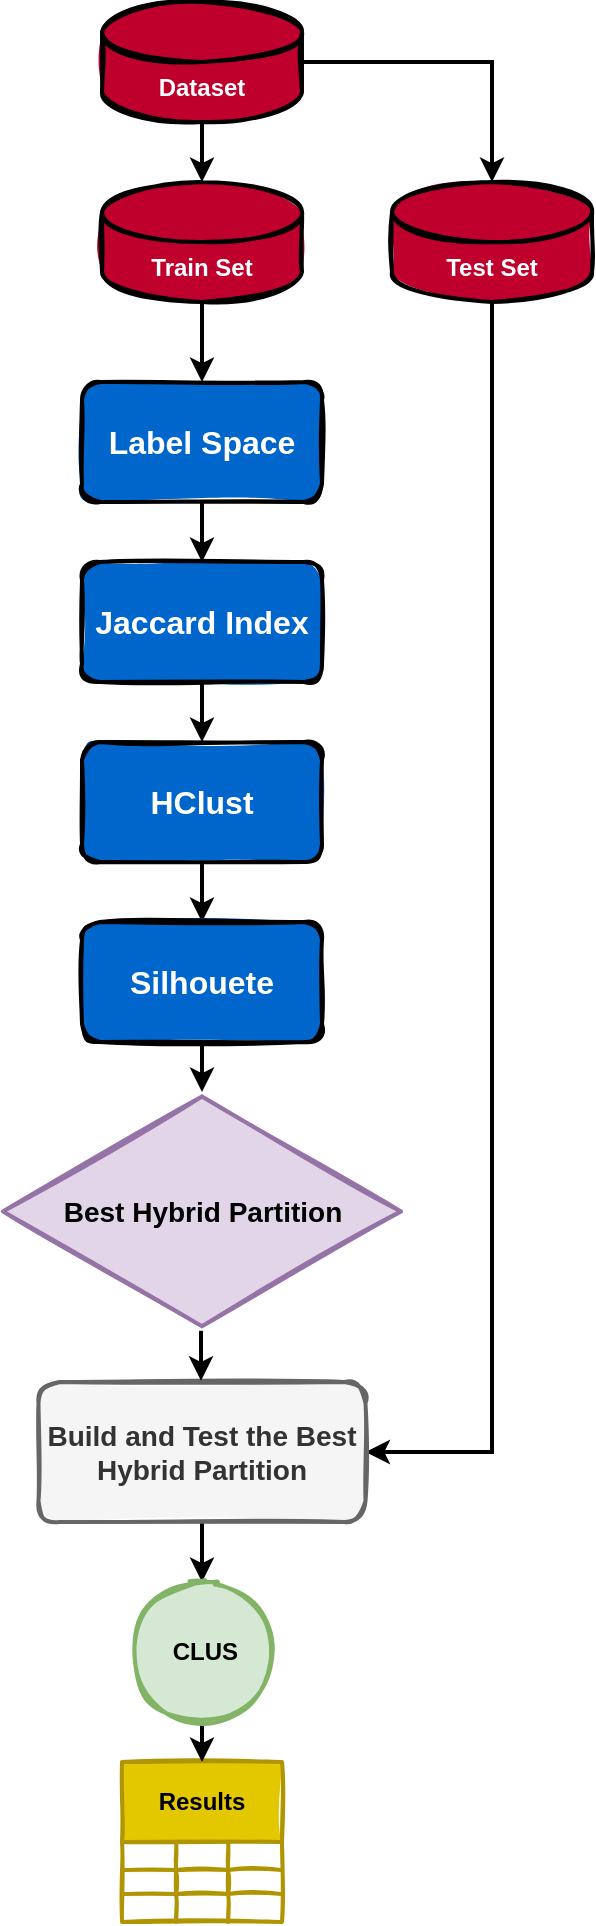 <mxfile version="14.6.13" type="device"><diagram id="-QYDIm0tsiQuK-V-cHBM" name="Página-1"><mxGraphModel dx="1422" dy="822" grid="1" gridSize="10" guides="1" tooltips="1" connect="1" arrows="1" fold="1" page="1" pageScale="1" pageWidth="827" pageHeight="1169" math="0" shadow="0"><root><mxCell id="0"/><mxCell id="1" parent="0"/><mxCell id="Z5TqRd6HQiOi5LFkE9WK-3" style="edgeStyle=orthogonalEdgeStyle;rounded=0;orthogonalLoop=1;jettySize=auto;html=1;exitX=0.5;exitY=1;exitDx=0;exitDy=0;exitPerimeter=0;entryX=0.5;entryY=0;entryDx=0;entryDy=0;entryPerimeter=0;strokeWidth=2;" parent="1" source="liw2olCXuKr_KzRgP2FB-1" target="liw2olCXuKr_KzRgP2FB-2" edge="1"><mxGeometry relative="1" as="geometry"/></mxCell><mxCell id="Z5TqRd6HQiOi5LFkE9WK-6" style="edgeStyle=orthogonalEdgeStyle;rounded=0;orthogonalLoop=1;jettySize=auto;html=1;exitX=1;exitY=0.5;exitDx=0;exitDy=0;exitPerimeter=0;entryX=0.5;entryY=0;entryDx=0;entryDy=0;entryPerimeter=0;strokeWidth=2;" parent="1" source="liw2olCXuKr_KzRgP2FB-1" target="liw2olCXuKr_KzRgP2FB-3" edge="1"><mxGeometry relative="1" as="geometry"/></mxCell><mxCell id="liw2olCXuKr_KzRgP2FB-1" value="Dataset" style="shape=cylinder3;whiteSpace=wrap;html=1;boundedLbl=1;backgroundOutline=1;size=15;fillColor=#BF002C;strokeColor=#000000;strokeWidth=2;sketch=1;fillWeight=2;hachureGap=8;fillStyle=solid;fontStyle=1;fontColor=#FFFFFF;" parent="1" vertex="1"><mxGeometry x="205" y="40" width="100" height="60" as="geometry"/></mxCell><mxCell id="Z5TqRd6HQiOi5LFkE9WK-9" style="edgeStyle=orthogonalEdgeStyle;rounded=0;orthogonalLoop=1;jettySize=auto;html=1;exitX=0.5;exitY=1;exitDx=0;exitDy=0;exitPerimeter=0;fontColor=#FFFFFF;strokeWidth=2;" parent="1" source="liw2olCXuKr_KzRgP2FB-2" target="Z5TqRd6HQiOi5LFkE9WK-8" edge="1"><mxGeometry relative="1" as="geometry"/></mxCell><mxCell id="liw2olCXuKr_KzRgP2FB-2" value="Train Set" style="shape=cylinder3;whiteSpace=wrap;html=1;boundedLbl=1;backgroundOutline=1;size=15;strokeColor=#000000;fillColor=#BF002C;strokeWidth=2;sketch=1;fillWeight=2;hachureGap=8;fillStyle=solid;fontStyle=1;fontColor=#FFFFFF;" parent="1" vertex="1"><mxGeometry x="205" y="130" width="100" height="60" as="geometry"/></mxCell><mxCell id="liw2olCXuKr_KzRgP2FB-20" value="Results" style="shape=table;html=1;whiteSpace=wrap;container=1;collapsible=0;childLayout=tableLayout;fontStyle=1;align=center;fontColor=#000000;fillColor=#e3c800;strokeColor=#B09500;strokeWidth=2;sketch=1;fillWeight=2;hachureGap=8;fillStyle=solid;" parent="1" vertex="1"><mxGeometry x="215" y="920" width="80" height="80" as="geometry"/></mxCell><mxCell id="liw2olCXuKr_KzRgP2FB-21" value="" style="shape=partialRectangle;html=1;whiteSpace=wrap;collapsible=0;dropTarget=0;pointerEvents=0;fillColor=none;top=0;left=0;bottom=0;right=0;points=[[0,0.5],[1,0.5]];portConstraint=eastwest;" parent="liw2olCXuKr_KzRgP2FB-20" vertex="1"><mxGeometry y="40" width="80" height="14" as="geometry"/></mxCell><mxCell id="liw2olCXuKr_KzRgP2FB-22" value="" style="shape=partialRectangle;html=1;whiteSpace=wrap;connectable=0;fillColor=none;top=0;left=0;bottom=0;right=0;overflow=hidden;" parent="liw2olCXuKr_KzRgP2FB-21" vertex="1"><mxGeometry width="27" height="14" as="geometry"/></mxCell><mxCell id="liw2olCXuKr_KzRgP2FB-23" value="" style="shape=partialRectangle;html=1;whiteSpace=wrap;connectable=0;fillColor=none;top=0;left=0;bottom=0;right=0;overflow=hidden;" parent="liw2olCXuKr_KzRgP2FB-21" vertex="1"><mxGeometry x="27" width="26" height="14" as="geometry"/></mxCell><mxCell id="liw2olCXuKr_KzRgP2FB-24" value="" style="shape=partialRectangle;html=1;whiteSpace=wrap;connectable=0;fillColor=none;top=0;left=0;bottom=0;right=0;overflow=hidden;" parent="liw2olCXuKr_KzRgP2FB-21" vertex="1"><mxGeometry x="53" width="27" height="14" as="geometry"/></mxCell><mxCell id="liw2olCXuKr_KzRgP2FB-25" value="" style="shape=partialRectangle;html=1;whiteSpace=wrap;collapsible=0;dropTarget=0;pointerEvents=0;fillColor=none;top=0;left=0;bottom=0;right=0;points=[[0,0.5],[1,0.5]];portConstraint=eastwest;" parent="liw2olCXuKr_KzRgP2FB-20" vertex="1"><mxGeometry y="54" width="80" height="12" as="geometry"/></mxCell><mxCell id="liw2olCXuKr_KzRgP2FB-26" value="" style="shape=partialRectangle;html=1;whiteSpace=wrap;connectable=0;fillColor=none;top=0;left=0;bottom=0;right=0;overflow=hidden;" parent="liw2olCXuKr_KzRgP2FB-25" vertex="1"><mxGeometry width="27" height="12" as="geometry"/></mxCell><mxCell id="liw2olCXuKr_KzRgP2FB-27" value="" style="shape=partialRectangle;html=1;whiteSpace=wrap;connectable=0;fillColor=none;top=0;left=0;bottom=0;right=0;overflow=hidden;" parent="liw2olCXuKr_KzRgP2FB-25" vertex="1"><mxGeometry x="27" width="26" height="12" as="geometry"/></mxCell><mxCell id="liw2olCXuKr_KzRgP2FB-28" value="" style="shape=partialRectangle;html=1;whiteSpace=wrap;connectable=0;fillColor=none;top=0;left=0;bottom=0;right=0;overflow=hidden;" parent="liw2olCXuKr_KzRgP2FB-25" vertex="1"><mxGeometry x="53" width="27" height="12" as="geometry"/></mxCell><mxCell id="liw2olCXuKr_KzRgP2FB-29" value="" style="shape=partialRectangle;html=1;whiteSpace=wrap;collapsible=0;dropTarget=0;pointerEvents=0;fillColor=none;top=0;left=0;bottom=0;right=0;points=[[0,0.5],[1,0.5]];portConstraint=eastwest;" parent="liw2olCXuKr_KzRgP2FB-20" vertex="1"><mxGeometry y="66" width="80" height="14" as="geometry"/></mxCell><mxCell id="liw2olCXuKr_KzRgP2FB-30" value="" style="shape=partialRectangle;html=1;whiteSpace=wrap;connectable=0;fillColor=none;top=0;left=0;bottom=0;right=0;overflow=hidden;" parent="liw2olCXuKr_KzRgP2FB-29" vertex="1"><mxGeometry width="27" height="14" as="geometry"/></mxCell><mxCell id="liw2olCXuKr_KzRgP2FB-31" value="" style="shape=partialRectangle;html=1;whiteSpace=wrap;connectable=0;fillColor=none;top=0;left=0;bottom=0;right=0;overflow=hidden;" parent="liw2olCXuKr_KzRgP2FB-29" vertex="1"><mxGeometry x="27" width="26" height="14" as="geometry"/></mxCell><mxCell id="liw2olCXuKr_KzRgP2FB-32" value="" style="shape=partialRectangle;html=1;whiteSpace=wrap;connectable=0;fillColor=none;top=0;left=0;bottom=0;right=0;overflow=hidden;" parent="liw2olCXuKr_KzRgP2FB-29" vertex="1"><mxGeometry x="53" width="27" height="14" as="geometry"/></mxCell><mxCell id="H0ttaKvz11FC4CE_V2Ry-11" style="edgeStyle=orthogonalEdgeStyle;rounded=0;orthogonalLoop=1;jettySize=auto;html=1;exitX=0.5;exitY=1;exitDx=0;exitDy=0;exitPerimeter=0;entryX=1;entryY=0.5;entryDx=0;entryDy=0;fontSize=16;fontColor=#000000;strokeWidth=2;" parent="1" source="liw2olCXuKr_KzRgP2FB-3" target="Z5TqRd6HQiOi5LFkE9WK-69" edge="1"><mxGeometry relative="1" as="geometry"/></mxCell><mxCell id="liw2olCXuKr_KzRgP2FB-3" value="Test Set" style="shape=cylinder3;whiteSpace=wrap;html=1;boundedLbl=1;backgroundOutline=1;size=15;strokeColor=#000000;fillColor=#BF002C;strokeWidth=2;sketch=1;fillWeight=2;hachureGap=8;fillStyle=solid;fontStyle=1;fontColor=#FFFFFF;" parent="1" vertex="1"><mxGeometry x="350" y="130" width="100" height="60" as="geometry"/></mxCell><mxCell id="Z5TqRd6HQiOi5LFkE9WK-29" style="edgeStyle=orthogonalEdgeStyle;rounded=0;orthogonalLoop=1;jettySize=auto;html=1;exitX=0.5;exitY=1;exitDx=0;exitDy=0;entryX=0.5;entryY=0;entryDx=0;entryDy=0;fontColor=#FFFFFF;strokeWidth=2;fontSize=16;" parent="1" source="Z5TqRd6HQiOi5LFkE9WK-8" edge="1"><mxGeometry relative="1" as="geometry"><mxPoint x="255" y="320" as="targetPoint"/></mxGeometry></mxCell><mxCell id="Z5TqRd6HQiOi5LFkE9WK-8" value="Label Space" style="rounded=1;whiteSpace=wrap;html=1;strokeWidth=2;fillWeight=4;hachureGap=8;hachureAngle=45;sketch=1;fillStyle=solid;fontStyle=1;fontSize=16;fontColor=#ffffff;fillColor=#0066CC;" parent="1" vertex="1"><mxGeometry x="195" y="230" width="120" height="60" as="geometry"/></mxCell><mxCell id="Z5TqRd6HQiOi5LFkE9WK-52" value="Best Hybrid Partition" style="html=1;whiteSpace=wrap;aspect=fixed;shape=isoRectangle;fontSize=14;rounded=1;fontStyle=1;strokeWidth=2;sketch=1;fillWeight=4;hachureGap=8;hachureAngle=45;fillStyle=solid;fillColor=#e1d5e7;strokeColor=#9673a6;" parent="1" vertex="1"><mxGeometry x="155.5" y="585" width="199" height="119.4" as="geometry"/></mxCell><mxCell id="PpkToZ6_EkDoJzx3z1KJ-4" style="edgeStyle=orthogonalEdgeStyle;rounded=0;orthogonalLoop=1;jettySize=auto;html=1;exitX=0.5;exitY=1;exitDx=0;exitDy=0;entryX=0.5;entryY=0;entryDx=0;entryDy=0;strokeWidth=2;" edge="1" parent="1" source="Z5TqRd6HQiOi5LFkE9WK-69" target="PpkToZ6_EkDoJzx3z1KJ-2"><mxGeometry relative="1" as="geometry"/></mxCell><mxCell id="Z5TqRd6HQiOi5LFkE9WK-69" value="Build and Test the Best Hybrid Partition" style="rounded=1;whiteSpace=wrap;html=1;strokeWidth=2;fillWeight=4;hachureGap=8;hachureAngle=45;sketch=1;fillStyle=solid;fontStyle=1;fontSize=14;fillColor=#f5f5f5;fontColor=#333333;strokeColor=#666666;" parent="1" vertex="1"><mxGeometry x="173.25" y="730" width="163.5" height="70" as="geometry"/></mxCell><mxCell id="H0ttaKvz11FC4CE_V2Ry-5" style="edgeStyle=orthogonalEdgeStyle;rounded=0;orthogonalLoop=1;jettySize=auto;html=1;exitX=0.5;exitY=1;exitDx=0;exitDy=0;entryX=0.5;entryY=0;entryDx=0;entryDy=0;strokeWidth=2;fontSize=16;" parent="1" source="H0ttaKvz11FC4CE_V2Ry-2" target="H0ttaKvz11FC4CE_V2Ry-3" edge="1"><mxGeometry relative="1" as="geometry"/></mxCell><mxCell id="H0ttaKvz11FC4CE_V2Ry-2" value="Jaccard Index" style="rounded=1;whiteSpace=wrap;html=1;strokeWidth=2;fillWeight=4;hachureGap=8;hachureAngle=45;sketch=1;fillStyle=solid;fontStyle=1;fontSize=16;fontColor=#ffffff;fillColor=#0066CC;" parent="1" vertex="1"><mxGeometry x="195" y="320" width="120" height="60" as="geometry"/></mxCell><mxCell id="H0ttaKvz11FC4CE_V2Ry-7" style="edgeStyle=orthogonalEdgeStyle;rounded=0;orthogonalLoop=1;jettySize=auto;html=1;exitX=0.5;exitY=1;exitDx=0;exitDy=0;fontColor=#000000;strokeWidth=2;fontSize=16;" parent="1" source="H0ttaKvz11FC4CE_V2Ry-3" target="H0ttaKvz11FC4CE_V2Ry-6" edge="1"><mxGeometry relative="1" as="geometry"/></mxCell><mxCell id="H0ttaKvz11FC4CE_V2Ry-3" value="HClust" style="rounded=1;whiteSpace=wrap;html=1;strokeWidth=2;fillWeight=4;hachureGap=8;hachureAngle=45;sketch=1;fillStyle=solid;fontStyle=1;fontSize=16;fontColor=#ffffff;fillColor=#0066CC;" parent="1" vertex="1"><mxGeometry x="195" y="410" width="120" height="60" as="geometry"/></mxCell><mxCell id="H0ttaKvz11FC4CE_V2Ry-8" style="edgeStyle=orthogonalEdgeStyle;rounded=0;orthogonalLoop=1;jettySize=auto;html=1;exitX=0.5;exitY=1;exitDx=0;exitDy=0;fontSize=16;fontColor=#000000;strokeWidth=2;" parent="1" source="H0ttaKvz11FC4CE_V2Ry-6" target="Z5TqRd6HQiOi5LFkE9WK-52" edge="1"><mxGeometry relative="1" as="geometry"/></mxCell><mxCell id="H0ttaKvz11FC4CE_V2Ry-6" value="Silhouete" style="rounded=1;whiteSpace=wrap;html=1;strokeWidth=2;fillWeight=4;hachureGap=8;hachureAngle=45;sketch=1;fillStyle=solid;fontStyle=1;fontSize=16;fontColor=#ffffff;fillColor=#0066CC;" parent="1" vertex="1"><mxGeometry x="195" y="500" width="120" height="60" as="geometry"/></mxCell><mxCell id="H0ttaKvz11FC4CE_V2Ry-9" style="edgeStyle=orthogonalEdgeStyle;rounded=0;orthogonalLoop=1;jettySize=auto;html=1;exitX=0.5;exitY=1;exitDx=0;exitDy=0;fontSize=16;fontColor=#000000;strokeWidth=2;" parent="1" edge="1"><mxGeometry relative="1" as="geometry"><mxPoint x="254.5" y="704.4" as="sourcePoint"/><mxPoint x="254.5" y="729.4" as="targetPoint"/></mxGeometry></mxCell><mxCell id="PpkToZ6_EkDoJzx3z1KJ-1" style="edgeStyle=orthogonalEdgeStyle;rounded=0;orthogonalLoop=1;jettySize=auto;html=1;exitX=0.5;exitY=1;exitDx=0;exitDy=0;entryX=0.5;entryY=0;entryDx=0;entryDy=0;fontSize=14;fontColor=#000000;strokeWidth=2;" edge="1" parent="1" source="PpkToZ6_EkDoJzx3z1KJ-2"><mxGeometry relative="1" as="geometry"><mxPoint x="255" y="920" as="targetPoint"/></mxGeometry></mxCell><mxCell id="PpkToZ6_EkDoJzx3z1KJ-2" value="&amp;nbsp;CLUS" style="ellipse;whiteSpace=wrap;html=1;aspect=fixed;strokeWidth=2;sketch=1;fillWeight=4;hachureGap=8;fillStyle=solid;strokeColor=#82b366;rounded=1;fontStyle=1;hachureAngle=45;fillColor=#d5e8d4;" vertex="1" parent="1"><mxGeometry x="220" y="830" width="70" height="70" as="geometry"/></mxCell></root></mxGraphModel></diagram></mxfile>